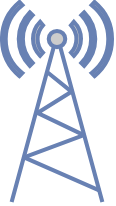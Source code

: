 <mxfile version="23.1.2" type="github">
  <diagram id="C2fSY1v2SiZeoUbDoYyL" name="Page-1">
    <mxGraphModel dx="880" dy="426" grid="1" gridSize="10" guides="1" tooltips="1" connect="1" arrows="1" fold="1" page="1" pageScale="1" pageWidth="1169" pageHeight="827" math="0" shadow="0">
      <root>
        <mxCell id="0" />
        <mxCell id="1" parent="0" />
        <mxCell id="yIc_EetFN5S-OypnqblR-4" value="" style="fontColor=#0066CC;verticalAlign=top;verticalLabelPosition=bottom;labelPosition=center;align=center;html=1;outlineConnect=0;fillColor=#CCCCCC;strokeColor=#6881B3;gradientColor=none;gradientDirection=north;strokeWidth=2;shape=mxgraph.networks.radio_tower;" vertex="1" parent="1">
          <mxGeometry x="450" y="20" width="55" height="100" as="geometry" />
        </mxCell>
      </root>
    </mxGraphModel>
  </diagram>
</mxfile>
